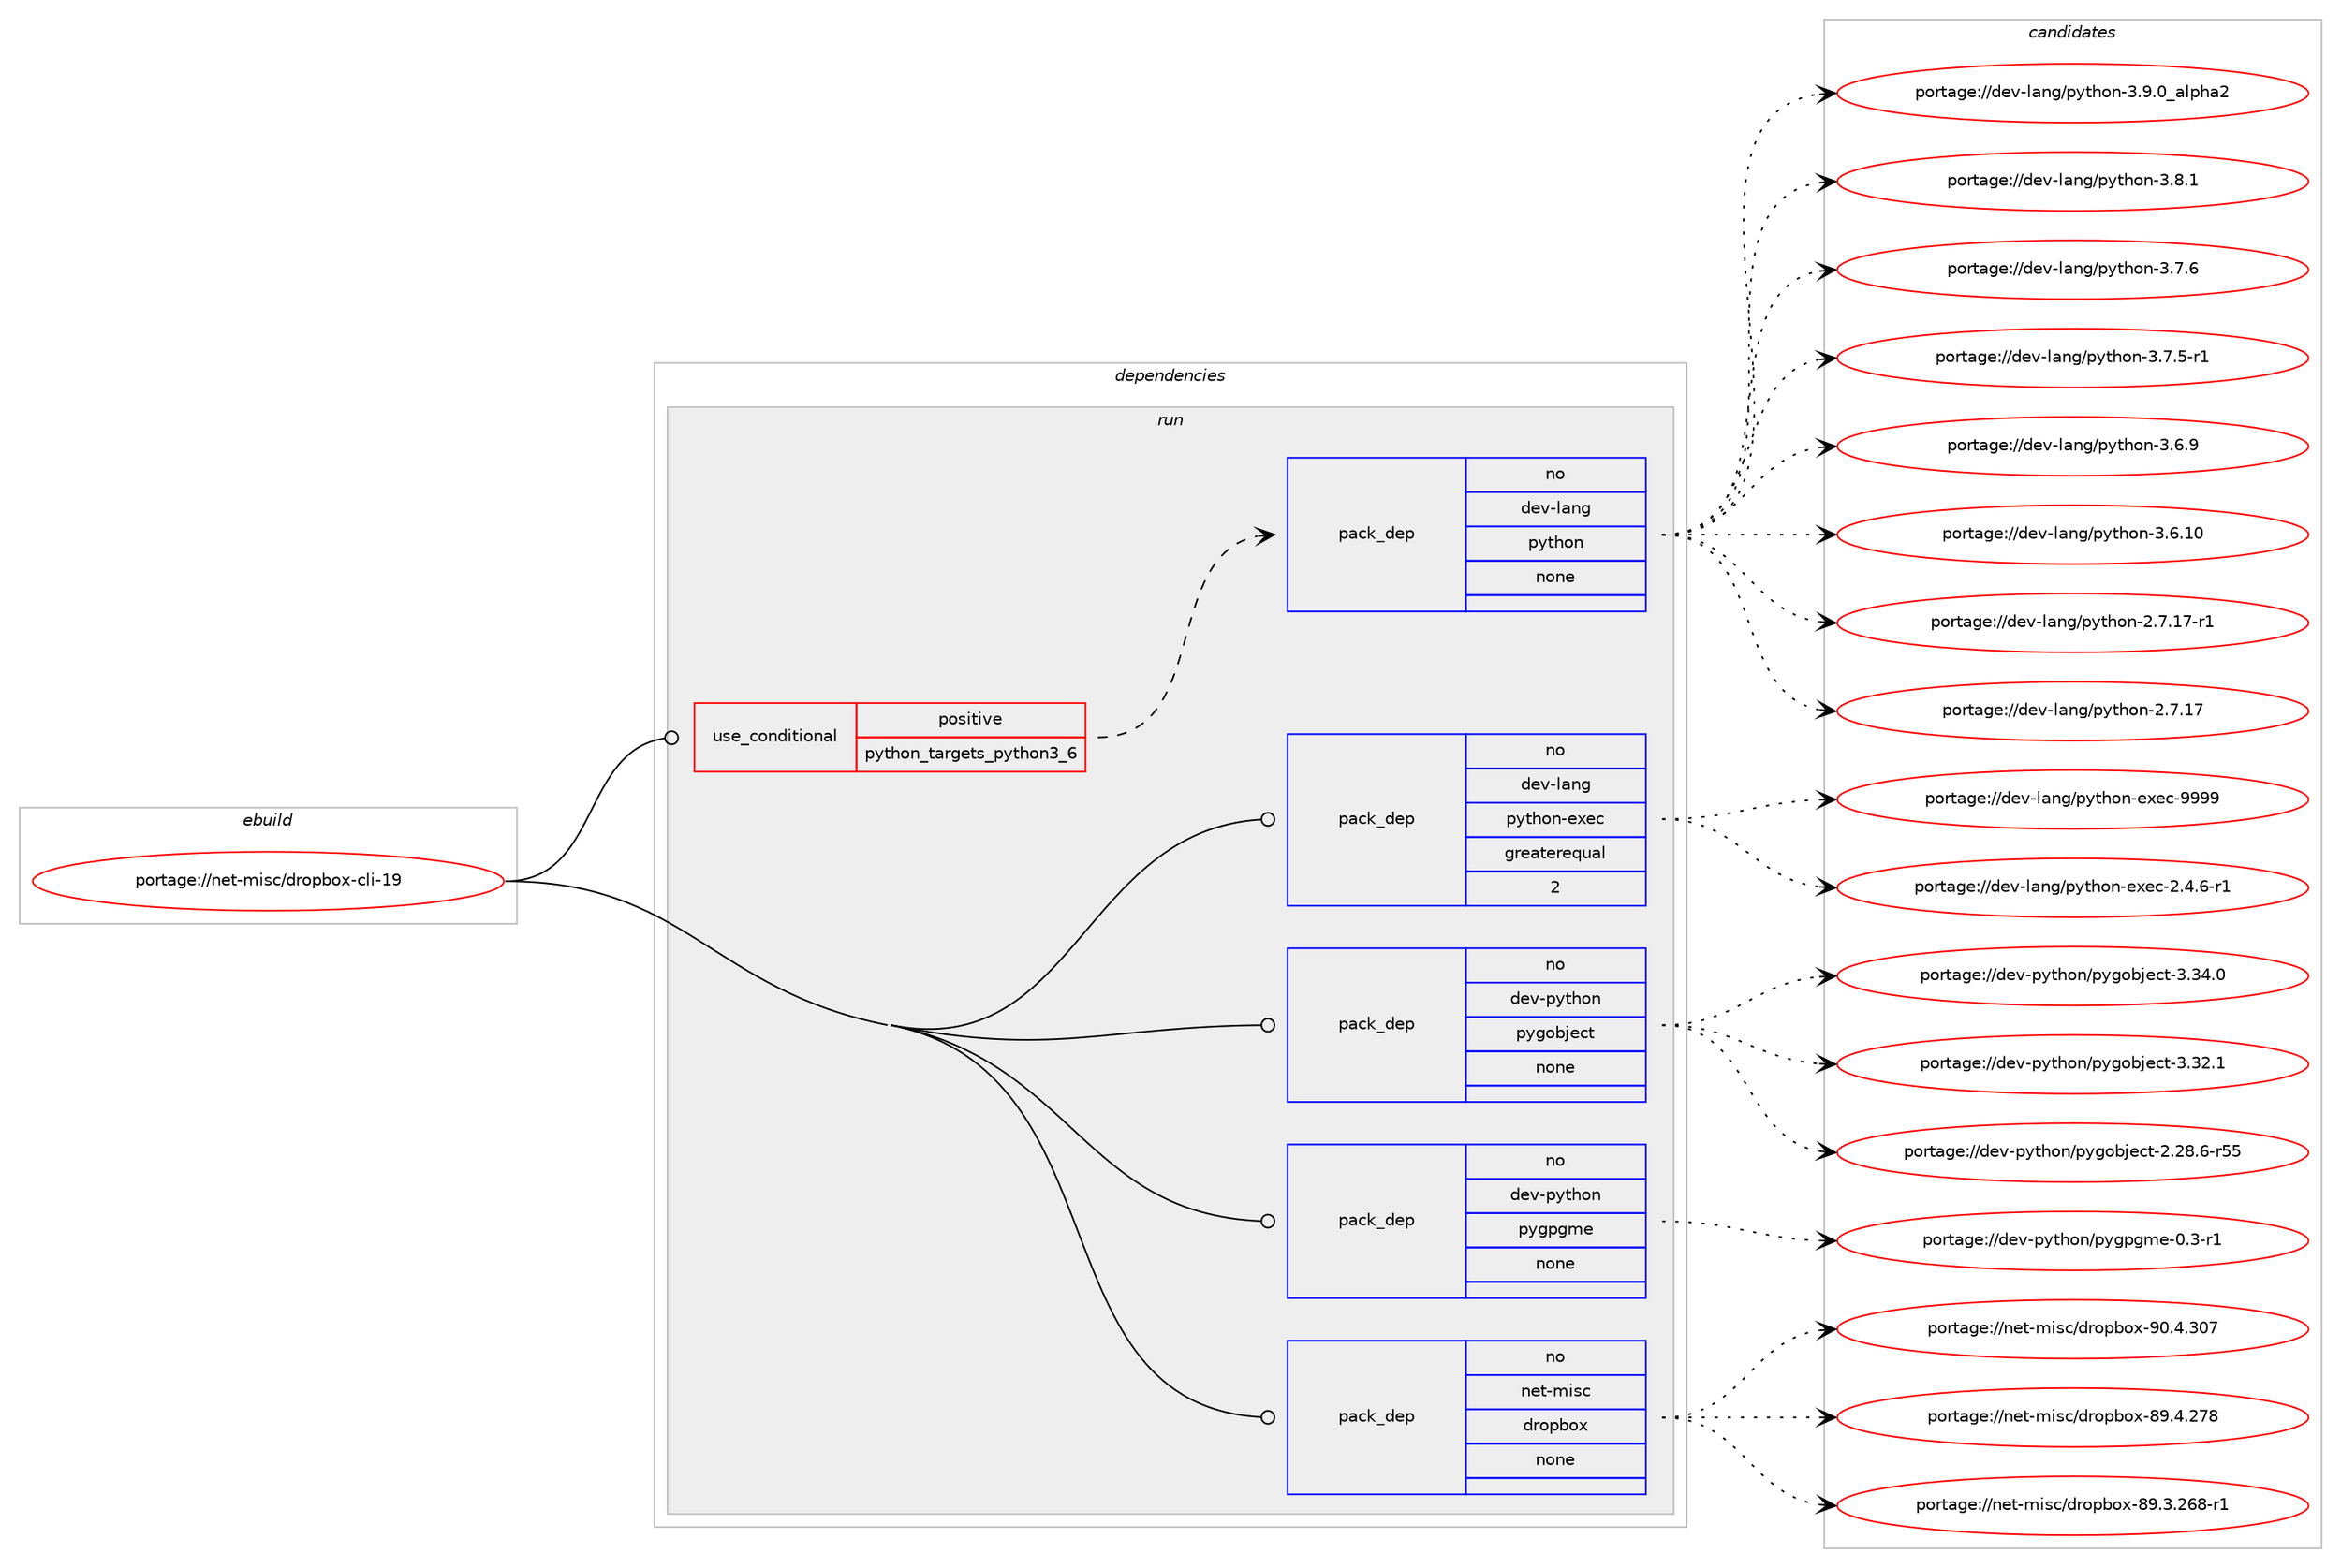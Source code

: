 digraph prolog {

# *************
# Graph options
# *************

newrank=true;
concentrate=true;
compound=true;
graph [rankdir=LR,fontname=Helvetica,fontsize=10,ranksep=1.5];#, ranksep=2.5, nodesep=0.2];
edge  [arrowhead=vee];
node  [fontname=Helvetica,fontsize=10];

# **********
# The ebuild
# **********

subgraph cluster_leftcol {
color=gray;
rank=same;
label=<<i>ebuild</i>>;
id [label="portage://net-misc/dropbox-cli-19", color=red, width=4, href="../net-misc/dropbox-cli-19.svg"];
}

# ****************
# The dependencies
# ****************

subgraph cluster_midcol {
color=gray;
label=<<i>dependencies</i>>;
subgraph cluster_compile {
fillcolor="#eeeeee";
style=filled;
label=<<i>compile</i>>;
}
subgraph cluster_compileandrun {
fillcolor="#eeeeee";
style=filled;
label=<<i>compile and run</i>>;
}
subgraph cluster_run {
fillcolor="#eeeeee";
style=filled;
label=<<i>run</i>>;
subgraph cond26605 {
dependency127726 [label=<<TABLE BORDER="0" CELLBORDER="1" CELLSPACING="0" CELLPADDING="4"><TR><TD ROWSPAN="3" CELLPADDING="10">use_conditional</TD></TR><TR><TD>positive</TD></TR><TR><TD>python_targets_python3_6</TD></TR></TABLE>>, shape=none, color=red];
subgraph pack98976 {
dependency127727 [label=<<TABLE BORDER="0" CELLBORDER="1" CELLSPACING="0" CELLPADDING="4" WIDTH="220"><TR><TD ROWSPAN="6" CELLPADDING="30">pack_dep</TD></TR><TR><TD WIDTH="110">no</TD></TR><TR><TD>dev-lang</TD></TR><TR><TD>python</TD></TR><TR><TD>none</TD></TR><TR><TD></TD></TR></TABLE>>, shape=none, color=blue];
}
dependency127726:e -> dependency127727:w [weight=20,style="dashed",arrowhead="vee"];
}
id:e -> dependency127726:w [weight=20,style="solid",arrowhead="odot"];
subgraph pack98977 {
dependency127728 [label=<<TABLE BORDER="0" CELLBORDER="1" CELLSPACING="0" CELLPADDING="4" WIDTH="220"><TR><TD ROWSPAN="6" CELLPADDING="30">pack_dep</TD></TR><TR><TD WIDTH="110">no</TD></TR><TR><TD>dev-lang</TD></TR><TR><TD>python-exec</TD></TR><TR><TD>greaterequal</TD></TR><TR><TD>2</TD></TR></TABLE>>, shape=none, color=blue];
}
id:e -> dependency127728:w [weight=20,style="solid",arrowhead="odot"];
subgraph pack98978 {
dependency127729 [label=<<TABLE BORDER="0" CELLBORDER="1" CELLSPACING="0" CELLPADDING="4" WIDTH="220"><TR><TD ROWSPAN="6" CELLPADDING="30">pack_dep</TD></TR><TR><TD WIDTH="110">no</TD></TR><TR><TD>dev-python</TD></TR><TR><TD>pygobject</TD></TR><TR><TD>none</TD></TR><TR><TD></TD></TR></TABLE>>, shape=none, color=blue];
}
id:e -> dependency127729:w [weight=20,style="solid",arrowhead="odot"];
subgraph pack98979 {
dependency127730 [label=<<TABLE BORDER="0" CELLBORDER="1" CELLSPACING="0" CELLPADDING="4" WIDTH="220"><TR><TD ROWSPAN="6" CELLPADDING="30">pack_dep</TD></TR><TR><TD WIDTH="110">no</TD></TR><TR><TD>dev-python</TD></TR><TR><TD>pygpgme</TD></TR><TR><TD>none</TD></TR><TR><TD></TD></TR></TABLE>>, shape=none, color=blue];
}
id:e -> dependency127730:w [weight=20,style="solid",arrowhead="odot"];
subgraph pack98980 {
dependency127731 [label=<<TABLE BORDER="0" CELLBORDER="1" CELLSPACING="0" CELLPADDING="4" WIDTH="220"><TR><TD ROWSPAN="6" CELLPADDING="30">pack_dep</TD></TR><TR><TD WIDTH="110">no</TD></TR><TR><TD>net-misc</TD></TR><TR><TD>dropbox</TD></TR><TR><TD>none</TD></TR><TR><TD></TD></TR></TABLE>>, shape=none, color=blue];
}
id:e -> dependency127731:w [weight=20,style="solid",arrowhead="odot"];
}
}

# **************
# The candidates
# **************

subgraph cluster_choices {
rank=same;
color=gray;
label=<<i>candidates</i>>;

subgraph choice98976 {
color=black;
nodesep=1;
choice10010111845108971101034711212111610411111045514657464895971081121049750 [label="portage://dev-lang/python-3.9.0_alpha2", color=red, width=4,href="../dev-lang/python-3.9.0_alpha2.svg"];
choice100101118451089711010347112121116104111110455146564649 [label="portage://dev-lang/python-3.8.1", color=red, width=4,href="../dev-lang/python-3.8.1.svg"];
choice100101118451089711010347112121116104111110455146554654 [label="portage://dev-lang/python-3.7.6", color=red, width=4,href="../dev-lang/python-3.7.6.svg"];
choice1001011184510897110103471121211161041111104551465546534511449 [label="portage://dev-lang/python-3.7.5-r1", color=red, width=4,href="../dev-lang/python-3.7.5-r1.svg"];
choice100101118451089711010347112121116104111110455146544657 [label="portage://dev-lang/python-3.6.9", color=red, width=4,href="../dev-lang/python-3.6.9.svg"];
choice10010111845108971101034711212111610411111045514654464948 [label="portage://dev-lang/python-3.6.10", color=red, width=4,href="../dev-lang/python-3.6.10.svg"];
choice100101118451089711010347112121116104111110455046554649554511449 [label="portage://dev-lang/python-2.7.17-r1", color=red, width=4,href="../dev-lang/python-2.7.17-r1.svg"];
choice10010111845108971101034711212111610411111045504655464955 [label="portage://dev-lang/python-2.7.17", color=red, width=4,href="../dev-lang/python-2.7.17.svg"];
dependency127727:e -> choice10010111845108971101034711212111610411111045514657464895971081121049750:w [style=dotted,weight="100"];
dependency127727:e -> choice100101118451089711010347112121116104111110455146564649:w [style=dotted,weight="100"];
dependency127727:e -> choice100101118451089711010347112121116104111110455146554654:w [style=dotted,weight="100"];
dependency127727:e -> choice1001011184510897110103471121211161041111104551465546534511449:w [style=dotted,weight="100"];
dependency127727:e -> choice100101118451089711010347112121116104111110455146544657:w [style=dotted,weight="100"];
dependency127727:e -> choice10010111845108971101034711212111610411111045514654464948:w [style=dotted,weight="100"];
dependency127727:e -> choice100101118451089711010347112121116104111110455046554649554511449:w [style=dotted,weight="100"];
dependency127727:e -> choice10010111845108971101034711212111610411111045504655464955:w [style=dotted,weight="100"];
}
subgraph choice98977 {
color=black;
nodesep=1;
choice10010111845108971101034711212111610411111045101120101994557575757 [label="portage://dev-lang/python-exec-9999", color=red, width=4,href="../dev-lang/python-exec-9999.svg"];
choice10010111845108971101034711212111610411111045101120101994550465246544511449 [label="portage://dev-lang/python-exec-2.4.6-r1", color=red, width=4,href="../dev-lang/python-exec-2.4.6-r1.svg"];
dependency127728:e -> choice10010111845108971101034711212111610411111045101120101994557575757:w [style=dotted,weight="100"];
dependency127728:e -> choice10010111845108971101034711212111610411111045101120101994550465246544511449:w [style=dotted,weight="100"];
}
subgraph choice98978 {
color=black;
nodesep=1;
choice1001011184511212111610411111047112121103111981061019911645514651524648 [label="portage://dev-python/pygobject-3.34.0", color=red, width=4,href="../dev-python/pygobject-3.34.0.svg"];
choice1001011184511212111610411111047112121103111981061019911645514651504649 [label="portage://dev-python/pygobject-3.32.1", color=red, width=4,href="../dev-python/pygobject-3.32.1.svg"];
choice1001011184511212111610411111047112121103111981061019911645504650564654451145353 [label="portage://dev-python/pygobject-2.28.6-r55", color=red, width=4,href="../dev-python/pygobject-2.28.6-r55.svg"];
dependency127729:e -> choice1001011184511212111610411111047112121103111981061019911645514651524648:w [style=dotted,weight="100"];
dependency127729:e -> choice1001011184511212111610411111047112121103111981061019911645514651504649:w [style=dotted,weight="100"];
dependency127729:e -> choice1001011184511212111610411111047112121103111981061019911645504650564654451145353:w [style=dotted,weight="100"];
}
subgraph choice98979 {
color=black;
nodesep=1;
choice1001011184511212111610411111047112121103112103109101454846514511449 [label="portage://dev-python/pygpgme-0.3-r1", color=red, width=4,href="../dev-python/pygpgme-0.3-r1.svg"];
dependency127730:e -> choice1001011184511212111610411111047112121103112103109101454846514511449:w [style=dotted,weight="100"];
}
subgraph choice98980 {
color=black;
nodesep=1;
choice11010111645109105115994710011411111298111120455748465246514855 [label="portage://net-misc/dropbox-90.4.307", color=red, width=4,href="../net-misc/dropbox-90.4.307.svg"];
choice11010111645109105115994710011411111298111120455657465246505556 [label="portage://net-misc/dropbox-89.4.278", color=red, width=4,href="../net-misc/dropbox-89.4.278.svg"];
choice110101116451091051159947100114111112981111204556574651465054564511449 [label="portage://net-misc/dropbox-89.3.268-r1", color=red, width=4,href="../net-misc/dropbox-89.3.268-r1.svg"];
dependency127731:e -> choice11010111645109105115994710011411111298111120455748465246514855:w [style=dotted,weight="100"];
dependency127731:e -> choice11010111645109105115994710011411111298111120455657465246505556:w [style=dotted,weight="100"];
dependency127731:e -> choice110101116451091051159947100114111112981111204556574651465054564511449:w [style=dotted,weight="100"];
}
}

}

